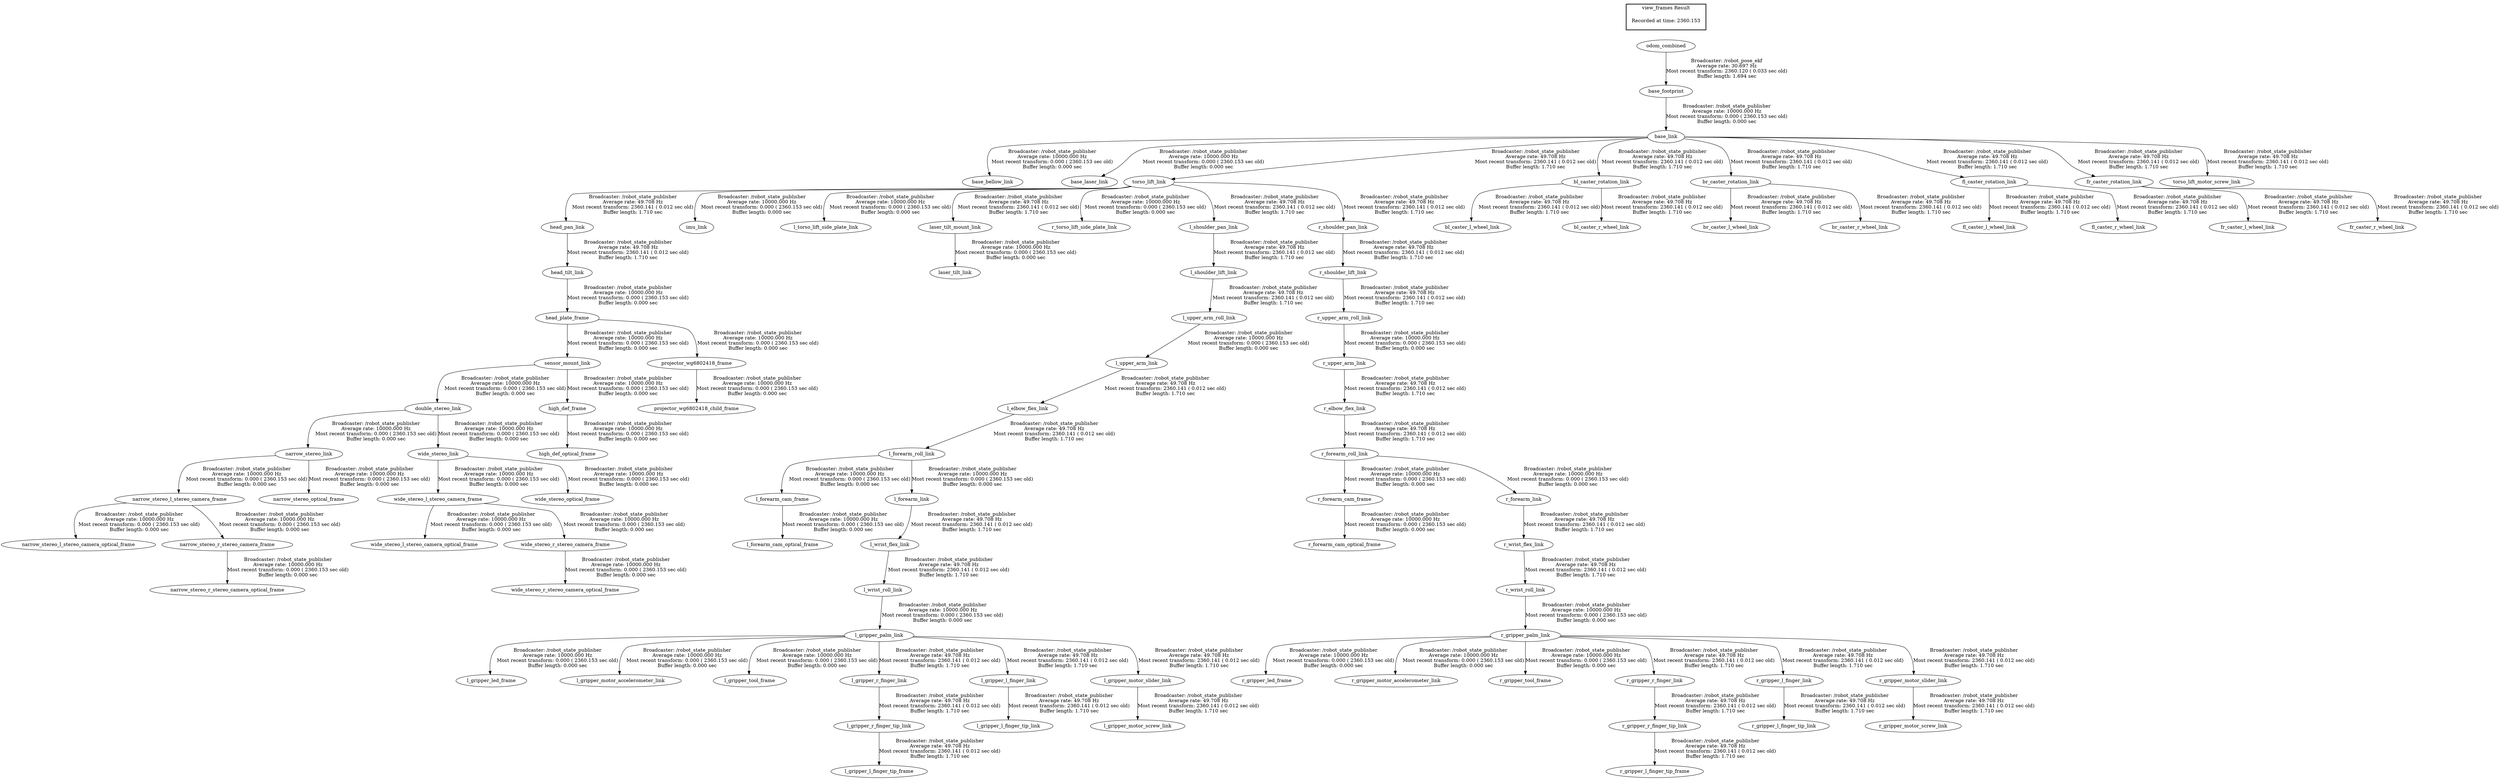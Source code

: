 digraph G {
"base_link" -> "base_bellow_link"[label="Broadcaster: /robot_state_publisher\nAverage rate: 10000.000 Hz\nMost recent transform: 0.000 ( 2360.153 sec old)\nBuffer length: 0.000 sec\n"];
"base_footprint" -> "base_link"[label="Broadcaster: /robot_state_publisher\nAverage rate: 10000.000 Hz\nMost recent transform: 0.000 ( 2360.153 sec old)\nBuffer length: 0.000 sec\n"];
"odom_combined" -> "base_footprint"[label="Broadcaster: /robot_pose_ekf\nAverage rate: 30.697 Hz\nMost recent transform: 2360.120 ( 0.033 sec old)\nBuffer length: 1.694 sec\n"];
"base_link" -> "base_laser_link"[label="Broadcaster: /robot_state_publisher\nAverage rate: 10000.000 Hz\nMost recent transform: 0.000 ( 2360.153 sec old)\nBuffer length: 0.000 sec\n"];
"sensor_mount_link" -> "double_stereo_link"[label="Broadcaster: /robot_state_publisher\nAverage rate: 10000.000 Hz\nMost recent transform: 0.000 ( 2360.153 sec old)\nBuffer length: 0.000 sec\n"];
"head_plate_frame" -> "sensor_mount_link"[label="Broadcaster: /robot_state_publisher\nAverage rate: 10000.000 Hz\nMost recent transform: 0.000 ( 2360.153 sec old)\nBuffer length: 0.000 sec\n"];
"head_tilt_link" -> "head_plate_frame"[label="Broadcaster: /robot_state_publisher\nAverage rate: 10000.000 Hz\nMost recent transform: 0.000 ( 2360.153 sec old)\nBuffer length: 0.000 sec\n"];
"head_pan_link" -> "head_tilt_link"[label="Broadcaster: /robot_state_publisher\nAverage rate: 49.708 Hz\nMost recent transform: 2360.141 ( 0.012 sec old)\nBuffer length: 1.710 sec\n"];
"sensor_mount_link" -> "high_def_frame"[label="Broadcaster: /robot_state_publisher\nAverage rate: 10000.000 Hz\nMost recent transform: 0.000 ( 2360.153 sec old)\nBuffer length: 0.000 sec\n"];
"high_def_frame" -> "high_def_optical_frame"[label="Broadcaster: /robot_state_publisher\nAverage rate: 10000.000 Hz\nMost recent transform: 0.000 ( 2360.153 sec old)\nBuffer length: 0.000 sec\n"];
"torso_lift_link" -> "imu_link"[label="Broadcaster: /robot_state_publisher\nAverage rate: 10000.000 Hz\nMost recent transform: 0.000 ( 2360.153 sec old)\nBuffer length: 0.000 sec\n"];
"base_link" -> "torso_lift_link"[label="Broadcaster: /robot_state_publisher\nAverage rate: 49.708 Hz\nMost recent transform: 2360.141 ( 0.012 sec old)\nBuffer length: 1.710 sec\n"];
"l_forearm_roll_link" -> "l_forearm_cam_frame"[label="Broadcaster: /robot_state_publisher\nAverage rate: 10000.000 Hz\nMost recent transform: 0.000 ( 2360.153 sec old)\nBuffer length: 0.000 sec\n"];
"l_elbow_flex_link" -> "l_forearm_roll_link"[label="Broadcaster: /robot_state_publisher\nAverage rate: 49.708 Hz\nMost recent transform: 2360.141 ( 0.012 sec old)\nBuffer length: 1.710 sec\n"];
"l_forearm_cam_frame" -> "l_forearm_cam_optical_frame"[label="Broadcaster: /robot_state_publisher\nAverage rate: 10000.000 Hz\nMost recent transform: 0.000 ( 2360.153 sec old)\nBuffer length: 0.000 sec\n"];
"l_forearm_roll_link" -> "l_forearm_link"[label="Broadcaster: /robot_state_publisher\nAverage rate: 10000.000 Hz\nMost recent transform: 0.000 ( 2360.153 sec old)\nBuffer length: 0.000 sec\n"];
"l_gripper_palm_link" -> "l_gripper_led_frame"[label="Broadcaster: /robot_state_publisher\nAverage rate: 10000.000 Hz\nMost recent transform: 0.000 ( 2360.153 sec old)\nBuffer length: 0.000 sec\n"];
"l_wrist_roll_link" -> "l_gripper_palm_link"[label="Broadcaster: /robot_state_publisher\nAverage rate: 10000.000 Hz\nMost recent transform: 0.000 ( 2360.153 sec old)\nBuffer length: 0.000 sec\n"];
"l_gripper_palm_link" -> "l_gripper_motor_accelerometer_link"[label="Broadcaster: /robot_state_publisher\nAverage rate: 10000.000 Hz\nMost recent transform: 0.000 ( 2360.153 sec old)\nBuffer length: 0.000 sec\n"];
"l_wrist_flex_link" -> "l_wrist_roll_link"[label="Broadcaster: /robot_state_publisher\nAverage rate: 49.708 Hz\nMost recent transform: 2360.141 ( 0.012 sec old)\nBuffer length: 1.710 sec\n"];
"l_gripper_palm_link" -> "l_gripper_tool_frame"[label="Broadcaster: /robot_state_publisher\nAverage rate: 10000.000 Hz\nMost recent transform: 0.000 ( 2360.153 sec old)\nBuffer length: 0.000 sec\n"];
"torso_lift_link" -> "l_torso_lift_side_plate_link"[label="Broadcaster: /robot_state_publisher\nAverage rate: 10000.000 Hz\nMost recent transform: 0.000 ( 2360.153 sec old)\nBuffer length: 0.000 sec\n"];
"l_upper_arm_roll_link" -> "l_upper_arm_link"[label="Broadcaster: /robot_state_publisher\nAverage rate: 10000.000 Hz\nMost recent transform: 0.000 ( 2360.153 sec old)\nBuffer length: 0.000 sec\n"];
"l_shoulder_lift_link" -> "l_upper_arm_roll_link"[label="Broadcaster: /robot_state_publisher\nAverage rate: 49.708 Hz\nMost recent transform: 2360.141 ( 0.012 sec old)\nBuffer length: 1.710 sec\n"];
"laser_tilt_mount_link" -> "laser_tilt_link"[label="Broadcaster: /robot_state_publisher\nAverage rate: 10000.000 Hz\nMost recent transform: 0.000 ( 2360.153 sec old)\nBuffer length: 0.000 sec\n"];
"torso_lift_link" -> "laser_tilt_mount_link"[label="Broadcaster: /robot_state_publisher\nAverage rate: 49.708 Hz\nMost recent transform: 2360.141 ( 0.012 sec old)\nBuffer length: 1.710 sec\n"];
"double_stereo_link" -> "narrow_stereo_link"[label="Broadcaster: /robot_state_publisher\nAverage rate: 10000.000 Hz\nMost recent transform: 0.000 ( 2360.153 sec old)\nBuffer length: 0.000 sec\n"];
"narrow_stereo_link" -> "narrow_stereo_l_stereo_camera_frame"[label="Broadcaster: /robot_state_publisher\nAverage rate: 10000.000 Hz\nMost recent transform: 0.000 ( 2360.153 sec old)\nBuffer length: 0.000 sec\n"];
"narrow_stereo_l_stereo_camera_frame" -> "narrow_stereo_l_stereo_camera_optical_frame"[label="Broadcaster: /robot_state_publisher\nAverage rate: 10000.000 Hz\nMost recent transform: 0.000 ( 2360.153 sec old)\nBuffer length: 0.000 sec\n"];
"narrow_stereo_link" -> "narrow_stereo_optical_frame"[label="Broadcaster: /robot_state_publisher\nAverage rate: 10000.000 Hz\nMost recent transform: 0.000 ( 2360.153 sec old)\nBuffer length: 0.000 sec\n"];
"narrow_stereo_l_stereo_camera_frame" -> "narrow_stereo_r_stereo_camera_frame"[label="Broadcaster: /robot_state_publisher\nAverage rate: 10000.000 Hz\nMost recent transform: 0.000 ( 2360.153 sec old)\nBuffer length: 0.000 sec\n"];
"narrow_stereo_r_stereo_camera_frame" -> "narrow_stereo_r_stereo_camera_optical_frame"[label="Broadcaster: /robot_state_publisher\nAverage rate: 10000.000 Hz\nMost recent transform: 0.000 ( 2360.153 sec old)\nBuffer length: 0.000 sec\n"];
"projector_wg6802418_frame" -> "projector_wg6802418_child_frame"[label="Broadcaster: /robot_state_publisher\nAverage rate: 10000.000 Hz\nMost recent transform: 0.000 ( 2360.153 sec old)\nBuffer length: 0.000 sec\n"];
"head_plate_frame" -> "projector_wg6802418_frame"[label="Broadcaster: /robot_state_publisher\nAverage rate: 10000.000 Hz\nMost recent transform: 0.000 ( 2360.153 sec old)\nBuffer length: 0.000 sec\n"];
"r_forearm_roll_link" -> "r_forearm_cam_frame"[label="Broadcaster: /robot_state_publisher\nAverage rate: 10000.000 Hz\nMost recent transform: 0.000 ( 2360.153 sec old)\nBuffer length: 0.000 sec\n"];
"r_elbow_flex_link" -> "r_forearm_roll_link"[label="Broadcaster: /robot_state_publisher\nAverage rate: 49.708 Hz\nMost recent transform: 2360.141 ( 0.012 sec old)\nBuffer length: 1.710 sec\n"];
"r_forearm_cam_frame" -> "r_forearm_cam_optical_frame"[label="Broadcaster: /robot_state_publisher\nAverage rate: 10000.000 Hz\nMost recent transform: 0.000 ( 2360.153 sec old)\nBuffer length: 0.000 sec\n"];
"r_forearm_roll_link" -> "r_forearm_link"[label="Broadcaster: /robot_state_publisher\nAverage rate: 10000.000 Hz\nMost recent transform: 0.000 ( 2360.153 sec old)\nBuffer length: 0.000 sec\n"];
"r_gripper_palm_link" -> "r_gripper_led_frame"[label="Broadcaster: /robot_state_publisher\nAverage rate: 10000.000 Hz\nMost recent transform: 0.000 ( 2360.153 sec old)\nBuffer length: 0.000 sec\n"];
"r_wrist_roll_link" -> "r_gripper_palm_link"[label="Broadcaster: /robot_state_publisher\nAverage rate: 10000.000 Hz\nMost recent transform: 0.000 ( 2360.153 sec old)\nBuffer length: 0.000 sec\n"];
"r_gripper_palm_link" -> "r_gripper_motor_accelerometer_link"[label="Broadcaster: /robot_state_publisher\nAverage rate: 10000.000 Hz\nMost recent transform: 0.000 ( 2360.153 sec old)\nBuffer length: 0.000 sec\n"];
"r_wrist_flex_link" -> "r_wrist_roll_link"[label="Broadcaster: /robot_state_publisher\nAverage rate: 49.708 Hz\nMost recent transform: 2360.141 ( 0.012 sec old)\nBuffer length: 1.710 sec\n"];
"r_gripper_palm_link" -> "r_gripper_tool_frame"[label="Broadcaster: /robot_state_publisher\nAverage rate: 10000.000 Hz\nMost recent transform: 0.000 ( 2360.153 sec old)\nBuffer length: 0.000 sec\n"];
"torso_lift_link" -> "r_torso_lift_side_plate_link"[label="Broadcaster: /robot_state_publisher\nAverage rate: 10000.000 Hz\nMost recent transform: 0.000 ( 2360.153 sec old)\nBuffer length: 0.000 sec\n"];
"r_upper_arm_roll_link" -> "r_upper_arm_link"[label="Broadcaster: /robot_state_publisher\nAverage rate: 10000.000 Hz\nMost recent transform: 0.000 ( 2360.153 sec old)\nBuffer length: 0.000 sec\n"];
"r_shoulder_lift_link" -> "r_upper_arm_roll_link"[label="Broadcaster: /robot_state_publisher\nAverage rate: 49.708 Hz\nMost recent transform: 2360.141 ( 0.012 sec old)\nBuffer length: 1.710 sec\n"];
"double_stereo_link" -> "wide_stereo_link"[label="Broadcaster: /robot_state_publisher\nAverage rate: 10000.000 Hz\nMost recent transform: 0.000 ( 2360.153 sec old)\nBuffer length: 0.000 sec\n"];
"wide_stereo_link" -> "wide_stereo_l_stereo_camera_frame"[label="Broadcaster: /robot_state_publisher\nAverage rate: 10000.000 Hz\nMost recent transform: 0.000 ( 2360.153 sec old)\nBuffer length: 0.000 sec\n"];
"wide_stereo_l_stereo_camera_frame" -> "wide_stereo_l_stereo_camera_optical_frame"[label="Broadcaster: /robot_state_publisher\nAverage rate: 10000.000 Hz\nMost recent transform: 0.000 ( 2360.153 sec old)\nBuffer length: 0.000 sec\n"];
"wide_stereo_link" -> "wide_stereo_optical_frame"[label="Broadcaster: /robot_state_publisher\nAverage rate: 10000.000 Hz\nMost recent transform: 0.000 ( 2360.153 sec old)\nBuffer length: 0.000 sec\n"];
"wide_stereo_l_stereo_camera_frame" -> "wide_stereo_r_stereo_camera_frame"[label="Broadcaster: /robot_state_publisher\nAverage rate: 10000.000 Hz\nMost recent transform: 0.000 ( 2360.153 sec old)\nBuffer length: 0.000 sec\n"];
"wide_stereo_r_stereo_camera_frame" -> "wide_stereo_r_stereo_camera_optical_frame"[label="Broadcaster: /robot_state_publisher\nAverage rate: 10000.000 Hz\nMost recent transform: 0.000 ( 2360.153 sec old)\nBuffer length: 0.000 sec\n"];
"bl_caster_rotation_link" -> "bl_caster_l_wheel_link"[label="Broadcaster: /robot_state_publisher\nAverage rate: 49.708 Hz\nMost recent transform: 2360.141 ( 0.012 sec old)\nBuffer length: 1.710 sec\n"];
"base_link" -> "bl_caster_rotation_link"[label="Broadcaster: /robot_state_publisher\nAverage rate: 49.708 Hz\nMost recent transform: 2360.141 ( 0.012 sec old)\nBuffer length: 1.710 sec\n"];
"bl_caster_rotation_link" -> "bl_caster_r_wheel_link"[label="Broadcaster: /robot_state_publisher\nAverage rate: 49.708 Hz\nMost recent transform: 2360.141 ( 0.012 sec old)\nBuffer length: 1.710 sec\n"];
"br_caster_rotation_link" -> "br_caster_l_wheel_link"[label="Broadcaster: /robot_state_publisher\nAverage rate: 49.708 Hz\nMost recent transform: 2360.141 ( 0.012 sec old)\nBuffer length: 1.710 sec\n"];
"base_link" -> "br_caster_rotation_link"[label="Broadcaster: /robot_state_publisher\nAverage rate: 49.708 Hz\nMost recent transform: 2360.141 ( 0.012 sec old)\nBuffer length: 1.710 sec\n"];
"br_caster_rotation_link" -> "br_caster_r_wheel_link"[label="Broadcaster: /robot_state_publisher\nAverage rate: 49.708 Hz\nMost recent transform: 2360.141 ( 0.012 sec old)\nBuffer length: 1.710 sec\n"];
"fl_caster_rotation_link" -> "fl_caster_l_wheel_link"[label="Broadcaster: /robot_state_publisher\nAverage rate: 49.708 Hz\nMost recent transform: 2360.141 ( 0.012 sec old)\nBuffer length: 1.710 sec\n"];
"base_link" -> "fl_caster_rotation_link"[label="Broadcaster: /robot_state_publisher\nAverage rate: 49.708 Hz\nMost recent transform: 2360.141 ( 0.012 sec old)\nBuffer length: 1.710 sec\n"];
"fl_caster_rotation_link" -> "fl_caster_r_wheel_link"[label="Broadcaster: /robot_state_publisher\nAverage rate: 49.708 Hz\nMost recent transform: 2360.141 ( 0.012 sec old)\nBuffer length: 1.710 sec\n"];
"fr_caster_rotation_link" -> "fr_caster_l_wheel_link"[label="Broadcaster: /robot_state_publisher\nAverage rate: 49.708 Hz\nMost recent transform: 2360.141 ( 0.012 sec old)\nBuffer length: 1.710 sec\n"];
"base_link" -> "fr_caster_rotation_link"[label="Broadcaster: /robot_state_publisher\nAverage rate: 49.708 Hz\nMost recent transform: 2360.141 ( 0.012 sec old)\nBuffer length: 1.710 sec\n"];
"fr_caster_rotation_link" -> "fr_caster_r_wheel_link"[label="Broadcaster: /robot_state_publisher\nAverage rate: 49.708 Hz\nMost recent transform: 2360.141 ( 0.012 sec old)\nBuffer length: 1.710 sec\n"];
"torso_lift_link" -> "head_pan_link"[label="Broadcaster: /robot_state_publisher\nAverage rate: 49.708 Hz\nMost recent transform: 2360.141 ( 0.012 sec old)\nBuffer length: 1.710 sec\n"];
"l_upper_arm_link" -> "l_elbow_flex_link"[label="Broadcaster: /robot_state_publisher\nAverage rate: 49.708 Hz\nMost recent transform: 2360.141 ( 0.012 sec old)\nBuffer length: 1.710 sec\n"];
"l_gripper_r_finger_tip_link" -> "l_gripper_l_finger_tip_frame"[label="Broadcaster: /robot_state_publisher\nAverage rate: 49.708 Hz\nMost recent transform: 2360.141 ( 0.012 sec old)\nBuffer length: 1.710 sec\n"];
"l_gripper_r_finger_link" -> "l_gripper_r_finger_tip_link"[label="Broadcaster: /robot_state_publisher\nAverage rate: 49.708 Hz\nMost recent transform: 2360.141 ( 0.012 sec old)\nBuffer length: 1.710 sec\n"];
"l_gripper_palm_link" -> "l_gripper_l_finger_link"[label="Broadcaster: /robot_state_publisher\nAverage rate: 49.708 Hz\nMost recent transform: 2360.141 ( 0.012 sec old)\nBuffer length: 1.710 sec\n"];
"l_gripper_l_finger_link" -> "l_gripper_l_finger_tip_link"[label="Broadcaster: /robot_state_publisher\nAverage rate: 49.708 Hz\nMost recent transform: 2360.141 ( 0.012 sec old)\nBuffer length: 1.710 sec\n"];
"l_gripper_motor_slider_link" -> "l_gripper_motor_screw_link"[label="Broadcaster: /robot_state_publisher\nAverage rate: 49.708 Hz\nMost recent transform: 2360.141 ( 0.012 sec old)\nBuffer length: 1.710 sec\n"];
"l_gripper_palm_link" -> "l_gripper_motor_slider_link"[label="Broadcaster: /robot_state_publisher\nAverage rate: 49.708 Hz\nMost recent transform: 2360.141 ( 0.012 sec old)\nBuffer length: 1.710 sec\n"];
"l_gripper_palm_link" -> "l_gripper_r_finger_link"[label="Broadcaster: /robot_state_publisher\nAverage rate: 49.708 Hz\nMost recent transform: 2360.141 ( 0.012 sec old)\nBuffer length: 1.710 sec\n"];
"l_shoulder_pan_link" -> "l_shoulder_lift_link"[label="Broadcaster: /robot_state_publisher\nAverage rate: 49.708 Hz\nMost recent transform: 2360.141 ( 0.012 sec old)\nBuffer length: 1.710 sec\n"];
"torso_lift_link" -> "l_shoulder_pan_link"[label="Broadcaster: /robot_state_publisher\nAverage rate: 49.708 Hz\nMost recent transform: 2360.141 ( 0.012 sec old)\nBuffer length: 1.710 sec\n"];
"l_forearm_link" -> "l_wrist_flex_link"[label="Broadcaster: /robot_state_publisher\nAverage rate: 49.708 Hz\nMost recent transform: 2360.141 ( 0.012 sec old)\nBuffer length: 1.710 sec\n"];
"r_upper_arm_link" -> "r_elbow_flex_link"[label="Broadcaster: /robot_state_publisher\nAverage rate: 49.708 Hz\nMost recent transform: 2360.141 ( 0.012 sec old)\nBuffer length: 1.710 sec\n"];
"r_gripper_r_finger_tip_link" -> "r_gripper_l_finger_tip_frame"[label="Broadcaster: /robot_state_publisher\nAverage rate: 49.708 Hz\nMost recent transform: 2360.141 ( 0.012 sec old)\nBuffer length: 1.710 sec\n"];
"r_gripper_r_finger_link" -> "r_gripper_r_finger_tip_link"[label="Broadcaster: /robot_state_publisher\nAverage rate: 49.708 Hz\nMost recent transform: 2360.141 ( 0.012 sec old)\nBuffer length: 1.710 sec\n"];
"r_gripper_palm_link" -> "r_gripper_l_finger_link"[label="Broadcaster: /robot_state_publisher\nAverage rate: 49.708 Hz\nMost recent transform: 2360.141 ( 0.012 sec old)\nBuffer length: 1.710 sec\n"];
"r_gripper_l_finger_link" -> "r_gripper_l_finger_tip_link"[label="Broadcaster: /robot_state_publisher\nAverage rate: 49.708 Hz\nMost recent transform: 2360.141 ( 0.012 sec old)\nBuffer length: 1.710 sec\n"];
"r_gripper_motor_slider_link" -> "r_gripper_motor_screw_link"[label="Broadcaster: /robot_state_publisher\nAverage rate: 49.708 Hz\nMost recent transform: 2360.141 ( 0.012 sec old)\nBuffer length: 1.710 sec\n"];
"r_gripper_palm_link" -> "r_gripper_motor_slider_link"[label="Broadcaster: /robot_state_publisher\nAverage rate: 49.708 Hz\nMost recent transform: 2360.141 ( 0.012 sec old)\nBuffer length: 1.710 sec\n"];
"r_gripper_palm_link" -> "r_gripper_r_finger_link"[label="Broadcaster: /robot_state_publisher\nAverage rate: 49.708 Hz\nMost recent transform: 2360.141 ( 0.012 sec old)\nBuffer length: 1.710 sec\n"];
"r_shoulder_pan_link" -> "r_shoulder_lift_link"[label="Broadcaster: /robot_state_publisher\nAverage rate: 49.708 Hz\nMost recent transform: 2360.141 ( 0.012 sec old)\nBuffer length: 1.710 sec\n"];
"torso_lift_link" -> "r_shoulder_pan_link"[label="Broadcaster: /robot_state_publisher\nAverage rate: 49.708 Hz\nMost recent transform: 2360.141 ( 0.012 sec old)\nBuffer length: 1.710 sec\n"];
"r_forearm_link" -> "r_wrist_flex_link"[label="Broadcaster: /robot_state_publisher\nAverage rate: 49.708 Hz\nMost recent transform: 2360.141 ( 0.012 sec old)\nBuffer length: 1.710 sec\n"];
"base_link" -> "torso_lift_motor_screw_link"[label="Broadcaster: /robot_state_publisher\nAverage rate: 49.708 Hz\nMost recent transform: 2360.141 ( 0.012 sec old)\nBuffer length: 1.710 sec\n"];
edge [style=invis];
 subgraph cluster_legend { style=bold; color=black; label ="view_frames Result";
"Recorded at time: 2360.153"[ shape=plaintext ] ;
 }->"odom_combined";
}